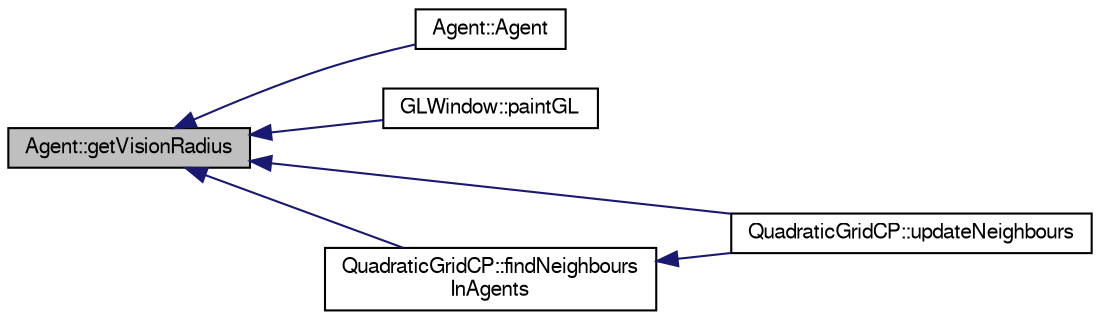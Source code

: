 digraph "Agent::getVisionRadius"
{
  edge [fontname="FreeSans",fontsize="10",labelfontname="FreeSans",labelfontsize="10"];
  node [fontname="FreeSans",fontsize="10",shape=record];
  rankdir="LR";
  Node1 [label="Agent::getVisionRadius",height=0.2,width=0.4,color="black", fillcolor="grey75", style="filled" fontcolor="black"];
  Node1 -> Node2 [dir="back",color="midnightblue",fontsize="10",style="solid",fontname="FreeSans"];
  Node2 [label="Agent::Agent",height=0.2,width=0.4,color="black", fillcolor="white", style="filled",URL="$class_agent.html#a645d19861c6c5ddfc0705e551b5582a0"];
  Node1 -> Node3 [dir="back",color="midnightblue",fontsize="10",style="solid",fontname="FreeSans"];
  Node3 [label="GLWindow::paintGL",height=0.2,width=0.4,color="black", fillcolor="white", style="filled",URL="$class_g_l_window.html#a9bd2503dd5f812c10a9481f22ecd3403",tooltip="Render the current content of the OpenGL window. "];
  Node1 -> Node4 [dir="back",color="midnightblue",fontsize="10",style="solid",fontname="FreeSans"];
  Node4 [label="QuadraticGridCP::updateNeighbours",height=0.2,width=0.4,color="black", fillcolor="white", style="filled",URL="$class_quadratic_grid_c_p.html#a2c3bb856105d9888f7c2d043296303f5",tooltip="Update the neighbours of _agents. "];
  Node1 -> Node5 [dir="back",color="midnightblue",fontsize="10",style="solid",fontname="FreeSans"];
  Node5 [label="QuadraticGridCP::findNeighbours\lInAgents",height=0.2,width=0.4,color="black", fillcolor="white", style="filled",URL="$class_quadratic_grid_c_p.html#ab5609b63f2fcb7706d4bdc071ac368ff",tooltip="Find the neighbours of _agent from the agents in a group of cells. "];
  Node5 -> Node4 [dir="back",color="midnightblue",fontsize="10",style="solid",fontname="FreeSans"];
}
